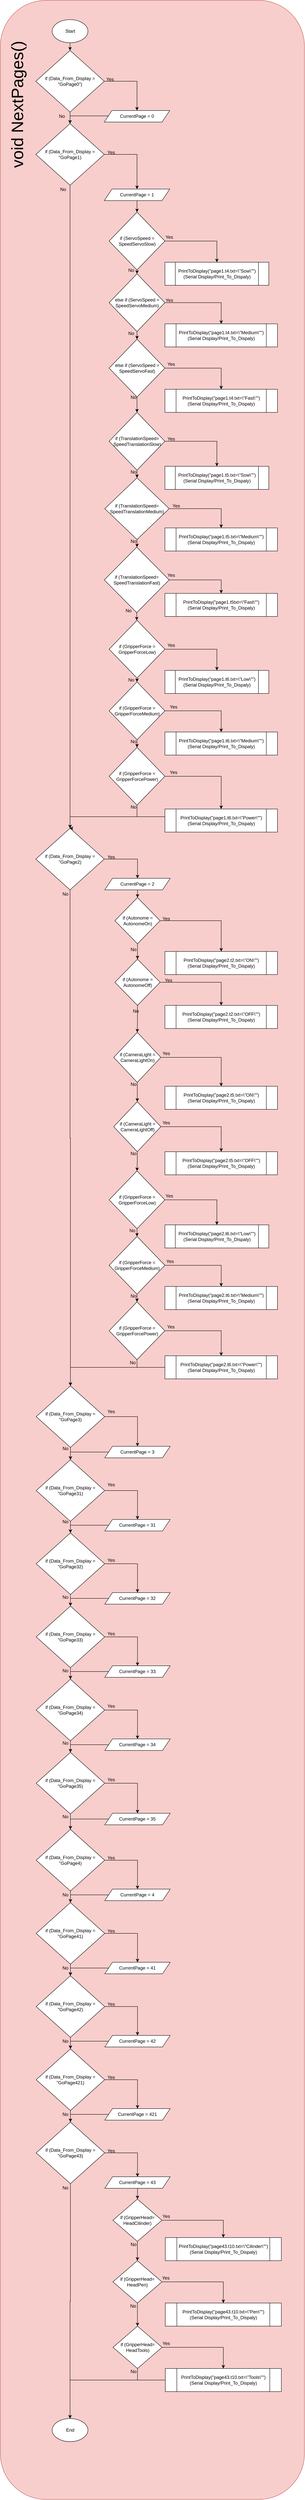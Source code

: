 <mxfile version="24.5.2" type="device">
  <diagram name="Page-1" id="UvGsvI7WDLGOxSDZg6XE">
    <mxGraphModel dx="1304" dy="1802" grid="1" gridSize="10" guides="1" tooltips="1" connect="1" arrows="1" fold="1" page="1" pageScale="1" pageWidth="850" pageHeight="1100" math="0" shadow="0">
      <root>
        <mxCell id="0" />
        <mxCell id="1" parent="0" />
        <mxCell id="ry9LyBkneQpmExAJehDU-2" value="" style="rounded=1;whiteSpace=wrap;html=1;fillColor=#f8cecc;strokeColor=#b85450;" vertex="1" parent="1">
          <mxGeometry x="360" y="-50" width="790" height="6490" as="geometry" />
        </mxCell>
        <mxCell id="ry9LyBkneQpmExAJehDU-124" value="" style="edgeStyle=orthogonalEdgeStyle;rounded=0;orthogonalLoop=1;jettySize=auto;html=1;" edge="1" parent="1" source="ry9LyBkneQpmExAJehDU-4" target="ry9LyBkneQpmExAJehDU-119">
          <mxGeometry relative="1" as="geometry" />
        </mxCell>
        <mxCell id="ry9LyBkneQpmExAJehDU-4" value="Start" style="ellipse;whiteSpace=wrap;html=1;" vertex="1" parent="1">
          <mxGeometry x="494.5" width="93" height="60" as="geometry" />
        </mxCell>
        <mxCell id="ry9LyBkneQpmExAJehDU-7" value="&lt;font style=&quot;font-size: 43px;&quot;&gt;void NextPages()&lt;/font&gt;" style="text;html=1;align=center;verticalAlign=middle;whiteSpace=wrap;rounded=0;rotation=-90;" vertex="1" parent="1">
          <mxGeometry x="199" y="180" width="410" height="80" as="geometry" />
        </mxCell>
        <mxCell id="ry9LyBkneQpmExAJehDU-117" value="End" style="ellipse;whiteSpace=wrap;html=1;" vertex="1" parent="1">
          <mxGeometry x="494.5" y="6230" width="93" height="60" as="geometry" />
        </mxCell>
        <mxCell id="ry9LyBkneQpmExAJehDU-121" style="edgeStyle=orthogonalEdgeStyle;rounded=0;orthogonalLoop=1;jettySize=auto;html=1;entryX=0.5;entryY=0;entryDx=0;entryDy=0;exitX=1;exitY=0.5;exitDx=0;exitDy=0;" edge="1" parent="1" source="ry9LyBkneQpmExAJehDU-119" target="ry9LyBkneQpmExAJehDU-120">
          <mxGeometry relative="1" as="geometry" />
        </mxCell>
        <mxCell id="ry9LyBkneQpmExAJehDU-123" value="" style="edgeStyle=orthogonalEdgeStyle;rounded=0;orthogonalLoop=1;jettySize=auto;html=1;" edge="1" parent="1" source="ry9LyBkneQpmExAJehDU-119" target="ry9LyBkneQpmExAJehDU-122">
          <mxGeometry relative="1" as="geometry" />
        </mxCell>
        <mxCell id="ry9LyBkneQpmExAJehDU-119" value="if (Data_From_Display = &quot;GoPage0&quot;)" style="rhombus;whiteSpace=wrap;html=1;" vertex="1" parent="1">
          <mxGeometry x="452" y="80" width="178" height="160" as="geometry" />
        </mxCell>
        <mxCell id="ry9LyBkneQpmExAJehDU-305" style="edgeStyle=orthogonalEdgeStyle;rounded=0;orthogonalLoop=1;jettySize=auto;html=1;entryX=0.5;entryY=0;entryDx=0;entryDy=0;exitX=0;exitY=0.5;exitDx=0;exitDy=0;" edge="1" parent="1" source="ry9LyBkneQpmExAJehDU-120" target="ry9LyBkneQpmExAJehDU-122">
          <mxGeometry relative="1" as="geometry">
            <Array as="points">
              <mxPoint x="640" y="250" />
              <mxPoint x="541" y="250" />
            </Array>
          </mxGeometry>
        </mxCell>
        <mxCell id="ry9LyBkneQpmExAJehDU-120" value="CurrentPage = 0" style="shape=parallelogram;perimeter=parallelogramPerimeter;whiteSpace=wrap;html=1;fixedSize=1;" vertex="1" parent="1">
          <mxGeometry x="630" y="236" width="170" height="30" as="geometry" />
        </mxCell>
        <mxCell id="ry9LyBkneQpmExAJehDU-126" style="edgeStyle=orthogonalEdgeStyle;rounded=0;orthogonalLoop=1;jettySize=auto;html=1;entryX=0.5;entryY=0;entryDx=0;entryDy=0;exitX=1;exitY=0.5;exitDx=0;exitDy=0;" edge="1" parent="1" source="ry9LyBkneQpmExAJehDU-122" target="ry9LyBkneQpmExAJehDU-125">
          <mxGeometry relative="1" as="geometry" />
        </mxCell>
        <mxCell id="ry9LyBkneQpmExAJehDU-190" style="edgeStyle=orthogonalEdgeStyle;rounded=0;orthogonalLoop=1;jettySize=auto;html=1;" edge="1" parent="1" source="ry9LyBkneQpmExAJehDU-122" target="ry9LyBkneQpmExAJehDU-189">
          <mxGeometry relative="1" as="geometry" />
        </mxCell>
        <mxCell id="ry9LyBkneQpmExAJehDU-122" value="if (Data_From_Display = &quot;GoPage1)" style="rhombus;whiteSpace=wrap;html=1;" vertex="1" parent="1">
          <mxGeometry x="452" y="270" width="178" height="160" as="geometry" />
        </mxCell>
        <mxCell id="ry9LyBkneQpmExAJehDU-128" value="" style="edgeStyle=orthogonalEdgeStyle;rounded=0;orthogonalLoop=1;jettySize=auto;html=1;" edge="1" parent="1" source="ry9LyBkneQpmExAJehDU-125" target="ry9LyBkneQpmExAJehDU-127">
          <mxGeometry relative="1" as="geometry" />
        </mxCell>
        <mxCell id="ry9LyBkneQpmExAJehDU-125" value="CurrentPage = 1" style="shape=parallelogram;perimeter=parallelogramPerimeter;whiteSpace=wrap;html=1;fixedSize=1;" vertex="1" parent="1">
          <mxGeometry x="630" y="440" width="170" height="30" as="geometry" />
        </mxCell>
        <mxCell id="ry9LyBkneQpmExAJehDU-131" style="edgeStyle=orthogonalEdgeStyle;rounded=0;orthogonalLoop=1;jettySize=auto;html=1;entryX=0.5;entryY=0;entryDx=0;entryDy=0;exitX=1;exitY=0.5;exitDx=0;exitDy=0;" edge="1" parent="1" source="ry9LyBkneQpmExAJehDU-127" target="ry9LyBkneQpmExAJehDU-130">
          <mxGeometry relative="1" as="geometry" />
        </mxCell>
        <mxCell id="ry9LyBkneQpmExAJehDU-127" value="if (ServoSpeed = SpeedServoSlow)" style="rhombus;whiteSpace=wrap;html=1;" vertex="1" parent="1">
          <mxGeometry x="642.5" y="500" width="145" height="150" as="geometry" />
        </mxCell>
        <mxCell id="ry9LyBkneQpmExAJehDU-130" value="PrintToDisplay(&quot;page1.t4.txt=\&quot;Sow\&quot;&quot;)&lt;div&gt;&lt;span style=&quot;white-space: pre; background-color: rgb(255, 255, 255);&quot;&gt;(Serial Display/Print_To_Dispaly)&lt;/span&gt;&lt;br&gt;&lt;/div&gt;" style="shape=process;whiteSpace=wrap;html=1;backgroundOutline=1;" vertex="1" parent="1">
          <mxGeometry x="787.5" y="630" width="270" height="60" as="geometry" />
        </mxCell>
        <mxCell id="ry9LyBkneQpmExAJehDU-136" style="edgeStyle=orthogonalEdgeStyle;rounded=0;orthogonalLoop=1;jettySize=auto;html=1;entryX=0.5;entryY=0;entryDx=0;entryDy=0;exitX=1;exitY=0.5;exitDx=0;exitDy=0;" edge="1" parent="1" source="ry9LyBkneQpmExAJehDU-137" target="ry9LyBkneQpmExAJehDU-138">
          <mxGeometry relative="1" as="geometry" />
        </mxCell>
        <mxCell id="ry9LyBkneQpmExAJehDU-144" value="" style="edgeStyle=orthogonalEdgeStyle;rounded=0;orthogonalLoop=1;jettySize=auto;html=1;" edge="1" parent="1" source="ry9LyBkneQpmExAJehDU-137" target="ry9LyBkneQpmExAJehDU-140">
          <mxGeometry relative="1" as="geometry" />
        </mxCell>
        <mxCell id="ry9LyBkneQpmExAJehDU-137" value="else if (ServoSpeed = SpeedServoMedium)" style="rhombus;whiteSpace=wrap;html=1;" vertex="1" parent="1">
          <mxGeometry x="642.5" y="660" width="145" height="150" as="geometry" />
        </mxCell>
        <mxCell id="ry9LyBkneQpmExAJehDU-138" value="PrintToDisplay(&quot;page1.t4.txt=\&quot;Medium\&quot;&quot;)&lt;div&gt;&lt;span style=&quot;white-space: pre; background-color: rgb(255, 255, 255);&quot;&gt;(Serial Display/Print_To_Dispaly)&lt;/span&gt;&lt;br&gt;&lt;/div&gt;" style="shape=process;whiteSpace=wrap;html=1;backgroundOutline=1;" vertex="1" parent="1">
          <mxGeometry x="787.5" y="790" width="292.5" height="60" as="geometry" />
        </mxCell>
        <mxCell id="ry9LyBkneQpmExAJehDU-139" style="edgeStyle=orthogonalEdgeStyle;rounded=0;orthogonalLoop=1;jettySize=auto;html=1;entryX=0.5;entryY=0;entryDx=0;entryDy=0;exitX=1;exitY=0.5;exitDx=0;exitDy=0;" edge="1" parent="1" source="ry9LyBkneQpmExAJehDU-140" target="ry9LyBkneQpmExAJehDU-141">
          <mxGeometry relative="1" as="geometry" />
        </mxCell>
        <mxCell id="ry9LyBkneQpmExAJehDU-219" value="" style="edgeStyle=orthogonalEdgeStyle;rounded=0;orthogonalLoop=1;jettySize=auto;html=1;" edge="1" parent="1" source="ry9LyBkneQpmExAJehDU-140" target="ry9LyBkneQpmExAJehDU-146">
          <mxGeometry relative="1" as="geometry" />
        </mxCell>
        <mxCell id="ry9LyBkneQpmExAJehDU-140" value="else if (ServoSpeed = SpeedServoFast)" style="rhombus;whiteSpace=wrap;html=1;" vertex="1" parent="1">
          <mxGeometry x="642.5" y="830" width="145" height="150" as="geometry" />
        </mxCell>
        <mxCell id="ry9LyBkneQpmExAJehDU-141" value="PrintToDisplay(&quot;page1.t4.txt=\&quot;Fast\&quot;&quot;)&lt;div&gt;&lt;span style=&quot;white-space: pre; background-color: rgb(255, 255, 255);&quot;&gt;(Serial Display/Print_To_Dispaly)&lt;/span&gt;&lt;br&gt;&lt;/div&gt;" style="shape=process;whiteSpace=wrap;html=1;backgroundOutline=1;" vertex="1" parent="1">
          <mxGeometry x="787.5" y="960" width="292.5" height="60" as="geometry" />
        </mxCell>
        <mxCell id="ry9LyBkneQpmExAJehDU-142" value="" style="endArrow=classic;html=1;rounded=0;exitX=0.5;exitY=1;exitDx=0;exitDy=0;entryX=0.5;entryY=0;entryDx=0;entryDy=0;" edge="1" parent="1" source="ry9LyBkneQpmExAJehDU-127" target="ry9LyBkneQpmExAJehDU-137">
          <mxGeometry width="50" height="50" relative="1" as="geometry">
            <mxPoint x="720" y="830" as="sourcePoint" />
            <mxPoint x="770" y="780" as="targetPoint" />
          </mxGeometry>
        </mxCell>
        <mxCell id="ry9LyBkneQpmExAJehDU-145" style="edgeStyle=orthogonalEdgeStyle;rounded=0;orthogonalLoop=1;jettySize=auto;html=1;entryX=0.5;entryY=0;entryDx=0;entryDy=0;exitX=1;exitY=0.5;exitDx=0;exitDy=0;" edge="1" parent="1" source="ry9LyBkneQpmExAJehDU-146" target="ry9LyBkneQpmExAJehDU-147">
          <mxGeometry relative="1" as="geometry" />
        </mxCell>
        <mxCell id="ry9LyBkneQpmExAJehDU-146" value="if (TranslationSpeed= SpeedTranslationSlow)" style="rhombus;whiteSpace=wrap;html=1;" vertex="1" parent="1">
          <mxGeometry x="642.5" y="1020" width="145" height="150" as="geometry" />
        </mxCell>
        <mxCell id="ry9LyBkneQpmExAJehDU-147" value="PrintToDisplay(&quot;page1.t5.txt=\&quot;Sow\&quot;&quot;)&lt;div&gt;&lt;span style=&quot;white-space: pre; background-color: rgb(255, 255, 255);&quot;&gt;(Serial Display/Print_To_Dispaly)&lt;/span&gt;&lt;br&gt;&lt;/div&gt;" style="shape=process;whiteSpace=wrap;html=1;backgroundOutline=1;" vertex="1" parent="1">
          <mxGeometry x="787.5" y="1160" width="270" height="60" as="geometry" />
        </mxCell>
        <mxCell id="ry9LyBkneQpmExAJehDU-148" style="edgeStyle=orthogonalEdgeStyle;rounded=0;orthogonalLoop=1;jettySize=auto;html=1;entryX=0.5;entryY=0;entryDx=0;entryDy=0;exitX=1;exitY=0.5;exitDx=0;exitDy=0;" edge="1" parent="1" source="ry9LyBkneQpmExAJehDU-150" target="ry9LyBkneQpmExAJehDU-151">
          <mxGeometry relative="1" as="geometry" />
        </mxCell>
        <mxCell id="ry9LyBkneQpmExAJehDU-149" value="" style="edgeStyle=orthogonalEdgeStyle;rounded=0;orthogonalLoop=1;jettySize=auto;html=1;" edge="1" parent="1" source="ry9LyBkneQpmExAJehDU-150" target="ry9LyBkneQpmExAJehDU-153">
          <mxGeometry relative="1" as="geometry" />
        </mxCell>
        <mxCell id="ry9LyBkneQpmExAJehDU-150" value="if (TranslationSpeed= SpeedTranslationMedium)" style="rhombus;whiteSpace=wrap;html=1;" vertex="1" parent="1">
          <mxGeometry x="631.25" y="1190" width="167.5" height="160" as="geometry" />
        </mxCell>
        <mxCell id="ry9LyBkneQpmExAJehDU-151" value="PrintToDisplay(&quot;page1.t5.txt=\&quot;Medium\&quot;&quot;)&lt;div&gt;&lt;span style=&quot;white-space: pre; background-color: rgb(255, 255, 255);&quot;&gt;(Serial Display/Print_To_Dispaly)&lt;/span&gt;&lt;br&gt;&lt;/div&gt;" style="shape=process;whiteSpace=wrap;html=1;backgroundOutline=1;" vertex="1" parent="1">
          <mxGeometry x="787.5" y="1320" width="292.5" height="60" as="geometry" />
        </mxCell>
        <mxCell id="ry9LyBkneQpmExAJehDU-152" style="edgeStyle=orthogonalEdgeStyle;rounded=0;orthogonalLoop=1;jettySize=auto;html=1;entryX=0.5;entryY=0;entryDx=0;entryDy=0;exitX=1;exitY=0.5;exitDx=0;exitDy=0;" edge="1" parent="1" source="ry9LyBkneQpmExAJehDU-153" target="ry9LyBkneQpmExAJehDU-154">
          <mxGeometry relative="1" as="geometry" />
        </mxCell>
        <mxCell id="ry9LyBkneQpmExAJehDU-346" value="" style="edgeStyle=orthogonalEdgeStyle;rounded=0;orthogonalLoop=1;jettySize=auto;html=1;" edge="1" parent="1" source="ry9LyBkneQpmExAJehDU-153" target="ry9LyBkneQpmExAJehDU-179">
          <mxGeometry relative="1" as="geometry" />
        </mxCell>
        <mxCell id="ry9LyBkneQpmExAJehDU-153" value="if (TranslationSpeed= SpeedTranslationFast)" style="rhombus;whiteSpace=wrap;html=1;" vertex="1" parent="1">
          <mxGeometry x="630" y="1370" width="168.5" height="170" as="geometry" />
        </mxCell>
        <mxCell id="ry9LyBkneQpmExAJehDU-154" value="PrintToDisplay(&quot;page1.t5txt=\&quot;Fast\&quot;&quot;)&lt;div&gt;&lt;span style=&quot;white-space: pre; background-color: rgb(255, 255, 255);&quot;&gt;(Serial Display/Print_To_Dispaly)&lt;/span&gt;&lt;br&gt;&lt;/div&gt;" style="shape=process;whiteSpace=wrap;html=1;backgroundOutline=1;" vertex="1" parent="1">
          <mxGeometry x="787.5" y="1490" width="292.5" height="60" as="geometry" />
        </mxCell>
        <mxCell id="ry9LyBkneQpmExAJehDU-155" value="" style="endArrow=classic;html=1;rounded=0;exitX=0.5;exitY=1;exitDx=0;exitDy=0;entryX=0.5;entryY=0;entryDx=0;entryDy=0;" edge="1" parent="1" source="ry9LyBkneQpmExAJehDU-146" target="ry9LyBkneQpmExAJehDU-150">
          <mxGeometry width="50" height="50" relative="1" as="geometry">
            <mxPoint x="720" y="1360" as="sourcePoint" />
            <mxPoint x="770" y="1310" as="targetPoint" />
          </mxGeometry>
        </mxCell>
        <mxCell id="ry9LyBkneQpmExAJehDU-178" style="edgeStyle=orthogonalEdgeStyle;rounded=0;orthogonalLoop=1;jettySize=auto;html=1;entryX=0.5;entryY=0;entryDx=0;entryDy=0;exitX=1;exitY=0.5;exitDx=0;exitDy=0;" edge="1" parent="1" source="ry9LyBkneQpmExAJehDU-179" target="ry9LyBkneQpmExAJehDU-180">
          <mxGeometry relative="1" as="geometry" />
        </mxCell>
        <mxCell id="ry9LyBkneQpmExAJehDU-179" value="if (GripperForce = GripperForceLow)" style="rhombus;whiteSpace=wrap;html=1;" vertex="1" parent="1">
          <mxGeometry x="642.5" y="1560" width="145" height="150" as="geometry" />
        </mxCell>
        <mxCell id="ry9LyBkneQpmExAJehDU-180" value="PrintToDisplay(&quot;page1.t6.txt=\&quot;Low\&quot;&quot;)&lt;div&gt;&lt;span style=&quot;white-space: pre; background-color: rgb(255, 255, 255);&quot;&gt;(Serial Display/Print_To_Dispaly)&lt;/span&gt;&lt;br&gt;&lt;/div&gt;" style="shape=process;whiteSpace=wrap;html=1;backgroundOutline=1;" vertex="1" parent="1">
          <mxGeometry x="787.5" y="1690" width="270" height="60" as="geometry" />
        </mxCell>
        <mxCell id="ry9LyBkneQpmExAJehDU-181" style="edgeStyle=orthogonalEdgeStyle;rounded=0;orthogonalLoop=1;jettySize=auto;html=1;entryX=0.5;entryY=0;entryDx=0;entryDy=0;exitX=1;exitY=0.5;exitDx=0;exitDy=0;" edge="1" parent="1" source="ry9LyBkneQpmExAJehDU-183" target="ry9LyBkneQpmExAJehDU-184">
          <mxGeometry relative="1" as="geometry" />
        </mxCell>
        <mxCell id="ry9LyBkneQpmExAJehDU-182" value="" style="edgeStyle=orthogonalEdgeStyle;rounded=0;orthogonalLoop=1;jettySize=auto;html=1;" edge="1" parent="1" source="ry9LyBkneQpmExAJehDU-183" target="ry9LyBkneQpmExAJehDU-186">
          <mxGeometry relative="1" as="geometry" />
        </mxCell>
        <mxCell id="ry9LyBkneQpmExAJehDU-183" value="if (GripperForce = GripperForceMedium)" style="rhombus;whiteSpace=wrap;html=1;" vertex="1" parent="1">
          <mxGeometry x="642.5" y="1720" width="145" height="150" as="geometry" />
        </mxCell>
        <mxCell id="ry9LyBkneQpmExAJehDU-184" value="PrintToDisplay(&quot;page1.t6.txt=\&quot;Medium\&quot;&quot;)&lt;div&gt;&lt;span style=&quot;white-space: pre; background-color: rgb(255, 255, 255);&quot;&gt;(Serial Display/Print_To_Dispaly)&lt;/span&gt;&lt;br&gt;&lt;/div&gt;" style="shape=process;whiteSpace=wrap;html=1;backgroundOutline=1;" vertex="1" parent="1">
          <mxGeometry x="787.5" y="1850" width="292.5" height="60" as="geometry" />
        </mxCell>
        <mxCell id="ry9LyBkneQpmExAJehDU-185" style="edgeStyle=orthogonalEdgeStyle;rounded=0;orthogonalLoop=1;jettySize=auto;html=1;entryX=0.5;entryY=0;entryDx=0;entryDy=0;exitX=1;exitY=0.5;exitDx=0;exitDy=0;" edge="1" parent="1" source="ry9LyBkneQpmExAJehDU-186" target="ry9LyBkneQpmExAJehDU-187">
          <mxGeometry relative="1" as="geometry" />
        </mxCell>
        <mxCell id="ry9LyBkneQpmExAJehDU-224" style="edgeStyle=orthogonalEdgeStyle;rounded=0;orthogonalLoop=1;jettySize=auto;html=1;" edge="1" parent="1" source="ry9LyBkneQpmExAJehDU-186">
          <mxGeometry relative="1" as="geometry">
            <mxPoint x="540" y="2100.0" as="targetPoint" />
            <Array as="points">
              <mxPoint x="715" y="2070" />
              <mxPoint x="541" y="2070" />
              <mxPoint x="541" y="2100" />
            </Array>
          </mxGeometry>
        </mxCell>
        <mxCell id="ry9LyBkneQpmExAJehDU-186" value="if (GripperForce = GripperForcePower)" style="rhombus;whiteSpace=wrap;html=1;" vertex="1" parent="1">
          <mxGeometry x="642.5" y="1890" width="145" height="150" as="geometry" />
        </mxCell>
        <mxCell id="ry9LyBkneQpmExAJehDU-223" style="edgeStyle=orthogonalEdgeStyle;rounded=0;orthogonalLoop=1;jettySize=auto;html=1;entryX=0.5;entryY=0;entryDx=0;entryDy=0;" edge="1" parent="1" source="ry9LyBkneQpmExAJehDU-187" target="ry9LyBkneQpmExAJehDU-189">
          <mxGeometry relative="1" as="geometry">
            <Array as="points">
              <mxPoint x="541" y="2070" />
            </Array>
          </mxGeometry>
        </mxCell>
        <mxCell id="ry9LyBkneQpmExAJehDU-187" value="PrintToDisplay(&quot;page1.t6.txt=\&quot;Power\&quot;&quot;)&lt;div&gt;&lt;span style=&quot;white-space: pre; background-color: rgb(255, 255, 255);&quot;&gt;(Serial Display/Print_To_Dispaly)&lt;/span&gt;&lt;br&gt;&lt;/div&gt;" style="shape=process;whiteSpace=wrap;html=1;backgroundOutline=1;" vertex="1" parent="1">
          <mxGeometry x="787.5" y="2050" width="292.5" height="60" as="geometry" />
        </mxCell>
        <mxCell id="ry9LyBkneQpmExAJehDU-188" value="" style="endArrow=classic;html=1;rounded=0;exitX=0.5;exitY=1;exitDx=0;exitDy=0;entryX=0.5;entryY=0;entryDx=0;entryDy=0;" edge="1" parent="1" source="ry9LyBkneQpmExAJehDU-179" target="ry9LyBkneQpmExAJehDU-183">
          <mxGeometry width="50" height="50" relative="1" as="geometry">
            <mxPoint x="720" y="1890" as="sourcePoint" />
            <mxPoint x="770" y="1840" as="targetPoint" />
          </mxGeometry>
        </mxCell>
        <mxCell id="ry9LyBkneQpmExAJehDU-221" style="edgeStyle=orthogonalEdgeStyle;rounded=0;orthogonalLoop=1;jettySize=auto;html=1;entryX=0.5;entryY=0;entryDx=0;entryDy=0;" edge="1" parent="1" source="ry9LyBkneQpmExAJehDU-189" target="ry9LyBkneQpmExAJehDU-191">
          <mxGeometry relative="1" as="geometry" />
        </mxCell>
        <mxCell id="ry9LyBkneQpmExAJehDU-226" style="edgeStyle=orthogonalEdgeStyle;rounded=0;orthogonalLoop=1;jettySize=auto;html=1;" edge="1" parent="1" source="ry9LyBkneQpmExAJehDU-189" target="ry9LyBkneQpmExAJehDU-225">
          <mxGeometry relative="1" as="geometry" />
        </mxCell>
        <mxCell id="ry9LyBkneQpmExAJehDU-189" value="if (Data_From_Display = &quot;GoPage2)" style="rhombus;whiteSpace=wrap;html=1;" vertex="1" parent="1">
          <mxGeometry x="452" y="2100" width="178" height="160" as="geometry" />
        </mxCell>
        <mxCell id="ry9LyBkneQpmExAJehDU-220" value="" style="edgeStyle=orthogonalEdgeStyle;rounded=0;orthogonalLoop=1;jettySize=auto;html=1;" edge="1" parent="1" source="ry9LyBkneQpmExAJehDU-191" target="ry9LyBkneQpmExAJehDU-194">
          <mxGeometry relative="1" as="geometry" />
        </mxCell>
        <mxCell id="ry9LyBkneQpmExAJehDU-191" value="CurrentPage = 2" style="shape=parallelogram;perimeter=parallelogramPerimeter;whiteSpace=wrap;html=1;fixedSize=1;" vertex="1" parent="1">
          <mxGeometry x="631.25" y="2230" width="170" height="30" as="geometry" />
        </mxCell>
        <mxCell id="ry9LyBkneQpmExAJehDU-192" style="edgeStyle=orthogonalEdgeStyle;rounded=0;orthogonalLoop=1;jettySize=auto;html=1;entryX=0.5;entryY=0;entryDx=0;entryDy=0;exitX=1;exitY=0.5;exitDx=0;exitDy=0;" edge="1" parent="1" source="ry9LyBkneQpmExAJehDU-194" target="ry9LyBkneQpmExAJehDU-195">
          <mxGeometry relative="1" as="geometry" />
        </mxCell>
        <mxCell id="ry9LyBkneQpmExAJehDU-193" value="" style="edgeStyle=orthogonalEdgeStyle;rounded=0;orthogonalLoop=1;jettySize=auto;html=1;" edge="1" parent="1" source="ry9LyBkneQpmExAJehDU-194" target="ry9LyBkneQpmExAJehDU-197">
          <mxGeometry relative="1" as="geometry" />
        </mxCell>
        <mxCell id="ry9LyBkneQpmExAJehDU-194" value="if (Autonome = AutonomeOn)" style="rhombus;whiteSpace=wrap;html=1;" vertex="1" parent="1">
          <mxGeometry x="657.5" y="2280" width="117.5" height="120" as="geometry" />
        </mxCell>
        <mxCell id="ry9LyBkneQpmExAJehDU-195" value="PrintToDisplay(&quot;page2.t2.txt=\&quot;ON\&quot;&quot;)&lt;div&gt;&lt;span style=&quot;white-space: pre; background-color: rgb(255, 255, 255);&quot;&gt;(Serial Display/Print_To_Dispaly)&lt;/span&gt;&lt;br&gt;&lt;/div&gt;" style="shape=process;whiteSpace=wrap;html=1;backgroundOutline=1;" vertex="1" parent="1">
          <mxGeometry x="787.5" y="2420" width="292.5" height="60" as="geometry" />
        </mxCell>
        <mxCell id="ry9LyBkneQpmExAJehDU-196" style="edgeStyle=orthogonalEdgeStyle;rounded=0;orthogonalLoop=1;jettySize=auto;html=1;entryX=0.5;entryY=0;entryDx=0;entryDy=0;exitX=1;exitY=0.5;exitDx=0;exitDy=0;" edge="1" parent="1" source="ry9LyBkneQpmExAJehDU-197" target="ry9LyBkneQpmExAJehDU-198">
          <mxGeometry relative="1" as="geometry" />
        </mxCell>
        <mxCell id="ry9LyBkneQpmExAJehDU-206" value="" style="edgeStyle=orthogonalEdgeStyle;rounded=0;orthogonalLoop=1;jettySize=auto;html=1;" edge="1" parent="1" source="ry9LyBkneQpmExAJehDU-197" target="ry9LyBkneQpmExAJehDU-201">
          <mxGeometry relative="1" as="geometry" />
        </mxCell>
        <mxCell id="ry9LyBkneQpmExAJehDU-197" value="if (Autonome = AutonomeOff)" style="rhombus;whiteSpace=wrap;html=1;" vertex="1" parent="1">
          <mxGeometry x="657.5" y="2440" width="117.5" height="120" as="geometry" />
        </mxCell>
        <mxCell id="ry9LyBkneQpmExAJehDU-198" value="PrintToDisplay(&quot;page2.t2.txt=\&quot;OFF\&quot;&quot;)&lt;div&gt;&lt;span style=&quot;white-space: pre; background-color: rgb(255, 255, 255);&quot;&gt;(Serial Display/Print_To_Dispaly)&lt;/span&gt;&lt;br&gt;&lt;/div&gt;" style="shape=process;whiteSpace=wrap;html=1;backgroundOutline=1;" vertex="1" parent="1">
          <mxGeometry x="787.5" y="2560" width="292.5" height="60" as="geometry" />
        </mxCell>
        <mxCell id="ry9LyBkneQpmExAJehDU-199" style="edgeStyle=orthogonalEdgeStyle;rounded=0;orthogonalLoop=1;jettySize=auto;html=1;entryX=0.5;entryY=0;entryDx=0;entryDy=0;exitX=1;exitY=0.5;exitDx=0;exitDy=0;" edge="1" parent="1" source="ry9LyBkneQpmExAJehDU-201" target="ry9LyBkneQpmExAJehDU-202">
          <mxGeometry relative="1" as="geometry" />
        </mxCell>
        <mxCell id="ry9LyBkneQpmExAJehDU-200" value="" style="edgeStyle=orthogonalEdgeStyle;rounded=0;orthogonalLoop=1;jettySize=auto;html=1;" edge="1" parent="1" source="ry9LyBkneQpmExAJehDU-201" target="ry9LyBkneQpmExAJehDU-204">
          <mxGeometry relative="1" as="geometry" />
        </mxCell>
        <mxCell id="ry9LyBkneQpmExAJehDU-201" value="if (CameraLight = CameraLightOn)" style="rhombus;whiteSpace=wrap;html=1;" vertex="1" parent="1">
          <mxGeometry x="654.5" y="2630" width="122.5" height="130" as="geometry" />
        </mxCell>
        <mxCell id="ry9LyBkneQpmExAJehDU-202" value="PrintToDisplay(&quot;page2.t5.txt=\&quot;ON\&quot;&quot;)&lt;div&gt;&lt;span style=&quot;white-space: pre; background-color: rgb(255, 255, 255);&quot;&gt;(Serial Display/Print_To_Dispaly)&lt;/span&gt;&lt;br&gt;&lt;/div&gt;" style="shape=process;whiteSpace=wrap;html=1;backgroundOutline=1;" vertex="1" parent="1">
          <mxGeometry x="787.5" y="2770" width="292.5" height="60" as="geometry" />
        </mxCell>
        <mxCell id="ry9LyBkneQpmExAJehDU-203" style="edgeStyle=orthogonalEdgeStyle;rounded=0;orthogonalLoop=1;jettySize=auto;html=1;entryX=0.5;entryY=0;entryDx=0;entryDy=0;exitX=1;exitY=0.5;exitDx=0;exitDy=0;" edge="1" parent="1" source="ry9LyBkneQpmExAJehDU-204" target="ry9LyBkneQpmExAJehDU-205">
          <mxGeometry relative="1" as="geometry" />
        </mxCell>
        <mxCell id="ry9LyBkneQpmExAJehDU-218" value="" style="edgeStyle=orthogonalEdgeStyle;rounded=0;orthogonalLoop=1;jettySize=auto;html=1;" edge="1" parent="1" source="ry9LyBkneQpmExAJehDU-204" target="ry9LyBkneQpmExAJehDU-208">
          <mxGeometry relative="1" as="geometry" />
        </mxCell>
        <mxCell id="ry9LyBkneQpmExAJehDU-204" value="if (CameraLight = CameraLightOff)" style="rhombus;whiteSpace=wrap;html=1;" vertex="1" parent="1">
          <mxGeometry x="654.5" y="2810" width="122.5" height="130" as="geometry" />
        </mxCell>
        <mxCell id="ry9LyBkneQpmExAJehDU-205" value="PrintToDisplay(&quot;page2.t5.txt=\&quot;OFF\&quot;&quot;)&lt;div&gt;&lt;span style=&quot;white-space: pre; background-color: rgb(255, 255, 255);&quot;&gt;(Serial Display/Print_To_Dispaly)&lt;/span&gt;&lt;br&gt;&lt;/div&gt;" style="shape=process;whiteSpace=wrap;html=1;backgroundOutline=1;" vertex="1" parent="1">
          <mxGeometry x="787.5" y="2940" width="292.5" height="60" as="geometry" />
        </mxCell>
        <mxCell id="ry9LyBkneQpmExAJehDU-207" style="edgeStyle=orthogonalEdgeStyle;rounded=0;orthogonalLoop=1;jettySize=auto;html=1;entryX=0.5;entryY=0;entryDx=0;entryDy=0;exitX=1;exitY=0.5;exitDx=0;exitDy=0;" edge="1" parent="1" source="ry9LyBkneQpmExAJehDU-208" target="ry9LyBkneQpmExAJehDU-209">
          <mxGeometry relative="1" as="geometry" />
        </mxCell>
        <mxCell id="ry9LyBkneQpmExAJehDU-208" value="if (GripperForce = GripperForceLow)" style="rhombus;whiteSpace=wrap;html=1;" vertex="1" parent="1">
          <mxGeometry x="642.5" y="2990" width="145" height="150" as="geometry" />
        </mxCell>
        <mxCell id="ry9LyBkneQpmExAJehDU-209" value="PrintToDisplay(&quot;page2.t6.txt=\&quot;Low\&quot;&quot;)&lt;div&gt;&lt;span style=&quot;white-space: pre; background-color: rgb(255, 255, 255);&quot;&gt;(Serial Display/Print_To_Dispaly)&lt;/span&gt;&lt;br&gt;&lt;/div&gt;" style="shape=process;whiteSpace=wrap;html=1;backgroundOutline=1;" vertex="1" parent="1">
          <mxGeometry x="787.5" y="3130" width="270" height="60" as="geometry" />
        </mxCell>
        <mxCell id="ry9LyBkneQpmExAJehDU-210" style="edgeStyle=orthogonalEdgeStyle;rounded=0;orthogonalLoop=1;jettySize=auto;html=1;entryX=0.5;entryY=0;entryDx=0;entryDy=0;exitX=1;exitY=0.5;exitDx=0;exitDy=0;" edge="1" parent="1" source="ry9LyBkneQpmExAJehDU-212" target="ry9LyBkneQpmExAJehDU-213">
          <mxGeometry relative="1" as="geometry" />
        </mxCell>
        <mxCell id="ry9LyBkneQpmExAJehDU-211" value="" style="edgeStyle=orthogonalEdgeStyle;rounded=0;orthogonalLoop=1;jettySize=auto;html=1;" edge="1" parent="1" source="ry9LyBkneQpmExAJehDU-212" target="ry9LyBkneQpmExAJehDU-215">
          <mxGeometry relative="1" as="geometry" />
        </mxCell>
        <mxCell id="ry9LyBkneQpmExAJehDU-212" value="if (GripperForce = GripperForceMedium)" style="rhombus;whiteSpace=wrap;html=1;" vertex="1" parent="1">
          <mxGeometry x="642.5" y="3160" width="145" height="150" as="geometry" />
        </mxCell>
        <mxCell id="ry9LyBkneQpmExAJehDU-213" value="PrintToDisplay(&quot;page2.t6.txt=\&quot;Medium\&quot;&quot;)&lt;div&gt;&lt;span style=&quot;white-space: pre; background-color: rgb(255, 255, 255);&quot;&gt;(Serial Display/Print_To_Dispaly)&lt;/span&gt;&lt;br&gt;&lt;/div&gt;" style="shape=process;whiteSpace=wrap;html=1;backgroundOutline=1;" vertex="1" parent="1">
          <mxGeometry x="787.5" y="3290" width="292.5" height="60" as="geometry" />
        </mxCell>
        <mxCell id="ry9LyBkneQpmExAJehDU-214" style="edgeStyle=orthogonalEdgeStyle;rounded=0;orthogonalLoop=1;jettySize=auto;html=1;entryX=0.5;entryY=0;entryDx=0;entryDy=0;exitX=1;exitY=0.5;exitDx=0;exitDy=0;" edge="1" parent="1" source="ry9LyBkneQpmExAJehDU-215" target="ry9LyBkneQpmExAJehDU-216">
          <mxGeometry relative="1" as="geometry" />
        </mxCell>
        <mxCell id="ry9LyBkneQpmExAJehDU-227" style="edgeStyle=orthogonalEdgeStyle;rounded=0;orthogonalLoop=1;jettySize=auto;html=1;entryX=0.5;entryY=0;entryDx=0;entryDy=0;" edge="1" parent="1" source="ry9LyBkneQpmExAJehDU-215" target="ry9LyBkneQpmExAJehDU-225">
          <mxGeometry relative="1" as="geometry">
            <Array as="points">
              <mxPoint x="715" y="3500" />
              <mxPoint x="542" y="3500" />
            </Array>
          </mxGeometry>
        </mxCell>
        <mxCell id="ry9LyBkneQpmExAJehDU-215" value="if (GripperForce = GripperForcePower)" style="rhombus;whiteSpace=wrap;html=1;" vertex="1" parent="1">
          <mxGeometry x="642.5" y="3330" width="145" height="150" as="geometry" />
        </mxCell>
        <mxCell id="ry9LyBkneQpmExAJehDU-228" style="edgeStyle=orthogonalEdgeStyle;rounded=0;orthogonalLoop=1;jettySize=auto;html=1;entryX=0.5;entryY=0;entryDx=0;entryDy=0;" edge="1" parent="1" source="ry9LyBkneQpmExAJehDU-216" target="ry9LyBkneQpmExAJehDU-225">
          <mxGeometry relative="1" as="geometry" />
        </mxCell>
        <mxCell id="ry9LyBkneQpmExAJehDU-216" value="PrintToDisplay(&quot;page2.t6.txt=\&quot;Power\&quot;&quot;)&lt;div&gt;&lt;span style=&quot;white-space: pre; background-color: rgb(255, 255, 255);&quot;&gt;(Serial Display/Print_To_Dispaly)&lt;/span&gt;&lt;br&gt;&lt;/div&gt;" style="shape=process;whiteSpace=wrap;html=1;backgroundOutline=1;" vertex="1" parent="1">
          <mxGeometry x="787.5" y="3470" width="292.5" height="60" as="geometry" />
        </mxCell>
        <mxCell id="ry9LyBkneQpmExAJehDU-217" value="" style="endArrow=classic;html=1;rounded=0;exitX=0.5;exitY=1;exitDx=0;exitDy=0;entryX=0.5;entryY=0;entryDx=0;entryDy=0;" edge="1" parent="1" source="ry9LyBkneQpmExAJehDU-208" target="ry9LyBkneQpmExAJehDU-212">
          <mxGeometry width="50" height="50" relative="1" as="geometry">
            <mxPoint x="720" y="3330" as="sourcePoint" />
            <mxPoint x="770" y="3280" as="targetPoint" />
          </mxGeometry>
        </mxCell>
        <mxCell id="ry9LyBkneQpmExAJehDU-230" style="edgeStyle=orthogonalEdgeStyle;rounded=0;orthogonalLoop=1;jettySize=auto;html=1;entryX=0.5;entryY=0;entryDx=0;entryDy=0;" edge="1" parent="1" source="ry9LyBkneQpmExAJehDU-225" target="ry9LyBkneQpmExAJehDU-229">
          <mxGeometry relative="1" as="geometry" />
        </mxCell>
        <mxCell id="ry9LyBkneQpmExAJehDU-246" value="" style="edgeStyle=orthogonalEdgeStyle;rounded=0;orthogonalLoop=1;jettySize=auto;html=1;" edge="1" parent="1" source="ry9LyBkneQpmExAJehDU-225" target="ry9LyBkneQpmExAJehDU-232">
          <mxGeometry relative="1" as="geometry" />
        </mxCell>
        <mxCell id="ry9LyBkneQpmExAJehDU-225" value="if (Data_From_Display = &quot;GoPage3)" style="rhombus;whiteSpace=wrap;html=1;" vertex="1" parent="1">
          <mxGeometry x="453" y="3548" width="178" height="160" as="geometry" />
        </mxCell>
        <mxCell id="ry9LyBkneQpmExAJehDU-304" style="edgeStyle=orthogonalEdgeStyle;rounded=0;orthogonalLoop=1;jettySize=auto;html=1;entryX=0.5;entryY=0;entryDx=0;entryDy=0;" edge="1" parent="1" source="ry9LyBkneQpmExAJehDU-229" target="ry9LyBkneQpmExAJehDU-232">
          <mxGeometry relative="1" as="geometry" />
        </mxCell>
        <mxCell id="ry9LyBkneQpmExAJehDU-229" value="CurrentPage = 3" style="shape=parallelogram;perimeter=parallelogramPerimeter;whiteSpace=wrap;html=1;fixedSize=1;" vertex="1" parent="1">
          <mxGeometry x="631.25" y="3705" width="170" height="30" as="geometry" />
        </mxCell>
        <mxCell id="ry9LyBkneQpmExAJehDU-231" style="edgeStyle=orthogonalEdgeStyle;rounded=0;orthogonalLoop=1;jettySize=auto;html=1;entryX=0.5;entryY=0;entryDx=0;entryDy=0;" edge="1" parent="1" source="ry9LyBkneQpmExAJehDU-232" target="ry9LyBkneQpmExAJehDU-233">
          <mxGeometry relative="1" as="geometry" />
        </mxCell>
        <mxCell id="ry9LyBkneQpmExAJehDU-247" value="" style="edgeStyle=orthogonalEdgeStyle;rounded=0;orthogonalLoop=1;jettySize=auto;html=1;" edge="1" parent="1" source="ry9LyBkneQpmExAJehDU-232" target="ry9LyBkneQpmExAJehDU-235">
          <mxGeometry relative="1" as="geometry" />
        </mxCell>
        <mxCell id="ry9LyBkneQpmExAJehDU-232" value="if (Data_From_Display = &quot;GoPage31)" style="rhombus;whiteSpace=wrap;html=1;" vertex="1" parent="1">
          <mxGeometry x="453" y="3740" width="178" height="160" as="geometry" />
        </mxCell>
        <mxCell id="ry9LyBkneQpmExAJehDU-303" style="edgeStyle=orthogonalEdgeStyle;rounded=0;orthogonalLoop=1;jettySize=auto;html=1;entryX=0.5;entryY=0;entryDx=0;entryDy=0;" edge="1" parent="1" source="ry9LyBkneQpmExAJehDU-233" target="ry9LyBkneQpmExAJehDU-235">
          <mxGeometry relative="1" as="geometry" />
        </mxCell>
        <mxCell id="ry9LyBkneQpmExAJehDU-233" value="CurrentPage = 31" style="shape=parallelogram;perimeter=parallelogramPerimeter;whiteSpace=wrap;html=1;fixedSize=1;" vertex="1" parent="1">
          <mxGeometry x="631.25" y="3895" width="170" height="30" as="geometry" />
        </mxCell>
        <mxCell id="ry9LyBkneQpmExAJehDU-234" style="edgeStyle=orthogonalEdgeStyle;rounded=0;orthogonalLoop=1;jettySize=auto;html=1;entryX=0.5;entryY=0;entryDx=0;entryDy=0;" edge="1" parent="1" source="ry9LyBkneQpmExAJehDU-235" target="ry9LyBkneQpmExAJehDU-236">
          <mxGeometry relative="1" as="geometry" />
        </mxCell>
        <mxCell id="ry9LyBkneQpmExAJehDU-248" value="" style="edgeStyle=orthogonalEdgeStyle;rounded=0;orthogonalLoop=1;jettySize=auto;html=1;" edge="1" parent="1" source="ry9LyBkneQpmExAJehDU-235" target="ry9LyBkneQpmExAJehDU-238">
          <mxGeometry relative="1" as="geometry" />
        </mxCell>
        <mxCell id="ry9LyBkneQpmExAJehDU-235" value="if (Data_From_Display = &quot;GoPage32)" style="rhombus;whiteSpace=wrap;html=1;" vertex="1" parent="1">
          <mxGeometry x="453" y="3930" width="178" height="160" as="geometry" />
        </mxCell>
        <mxCell id="ry9LyBkneQpmExAJehDU-302" style="edgeStyle=orthogonalEdgeStyle;rounded=0;orthogonalLoop=1;jettySize=auto;html=1;entryX=0.5;entryY=0;entryDx=0;entryDy=0;" edge="1" parent="1" source="ry9LyBkneQpmExAJehDU-236" target="ry9LyBkneQpmExAJehDU-238">
          <mxGeometry relative="1" as="geometry" />
        </mxCell>
        <mxCell id="ry9LyBkneQpmExAJehDU-236" value="CurrentPage = 32" style="shape=parallelogram;perimeter=parallelogramPerimeter;whiteSpace=wrap;html=1;fixedSize=1;" vertex="1" parent="1">
          <mxGeometry x="631.25" y="4085" width="170" height="30" as="geometry" />
        </mxCell>
        <mxCell id="ry9LyBkneQpmExAJehDU-237" style="edgeStyle=orthogonalEdgeStyle;rounded=0;orthogonalLoop=1;jettySize=auto;html=1;entryX=0.5;entryY=0;entryDx=0;entryDy=0;" edge="1" parent="1" source="ry9LyBkneQpmExAJehDU-238" target="ry9LyBkneQpmExAJehDU-239">
          <mxGeometry relative="1" as="geometry" />
        </mxCell>
        <mxCell id="ry9LyBkneQpmExAJehDU-249" value="" style="edgeStyle=orthogonalEdgeStyle;rounded=0;orthogonalLoop=1;jettySize=auto;html=1;" edge="1" parent="1" source="ry9LyBkneQpmExAJehDU-238" target="ry9LyBkneQpmExAJehDU-241">
          <mxGeometry relative="1" as="geometry" />
        </mxCell>
        <mxCell id="ry9LyBkneQpmExAJehDU-238" value="if (Data_From_Display = &quot;GoPage33)" style="rhombus;whiteSpace=wrap;html=1;" vertex="1" parent="1">
          <mxGeometry x="453" y="4120" width="178" height="160" as="geometry" />
        </mxCell>
        <mxCell id="ry9LyBkneQpmExAJehDU-301" style="edgeStyle=orthogonalEdgeStyle;rounded=0;orthogonalLoop=1;jettySize=auto;html=1;entryX=0.5;entryY=0;entryDx=0;entryDy=0;" edge="1" parent="1" source="ry9LyBkneQpmExAJehDU-239" target="ry9LyBkneQpmExAJehDU-241">
          <mxGeometry relative="1" as="geometry" />
        </mxCell>
        <mxCell id="ry9LyBkneQpmExAJehDU-239" value="CurrentPage = 33" style="shape=parallelogram;perimeter=parallelogramPerimeter;whiteSpace=wrap;html=1;fixedSize=1;" vertex="1" parent="1">
          <mxGeometry x="631.25" y="4275" width="170" height="30" as="geometry" />
        </mxCell>
        <mxCell id="ry9LyBkneQpmExAJehDU-240" style="edgeStyle=orthogonalEdgeStyle;rounded=0;orthogonalLoop=1;jettySize=auto;html=1;entryX=0.5;entryY=0;entryDx=0;entryDy=0;" edge="1" parent="1" source="ry9LyBkneQpmExAJehDU-241" target="ry9LyBkneQpmExAJehDU-242">
          <mxGeometry relative="1" as="geometry" />
        </mxCell>
        <mxCell id="ry9LyBkneQpmExAJehDU-250" value="" style="edgeStyle=orthogonalEdgeStyle;rounded=0;orthogonalLoop=1;jettySize=auto;html=1;" edge="1" parent="1" source="ry9LyBkneQpmExAJehDU-241" target="ry9LyBkneQpmExAJehDU-244">
          <mxGeometry relative="1" as="geometry" />
        </mxCell>
        <mxCell id="ry9LyBkneQpmExAJehDU-241" value="if (Data_From_Display = &quot;GoPage34)" style="rhombus;whiteSpace=wrap;html=1;" vertex="1" parent="1">
          <mxGeometry x="453" y="4310" width="178" height="160" as="geometry" />
        </mxCell>
        <mxCell id="ry9LyBkneQpmExAJehDU-300" style="edgeStyle=orthogonalEdgeStyle;rounded=0;orthogonalLoop=1;jettySize=auto;html=1;entryX=0.5;entryY=0;entryDx=0;entryDy=0;" edge="1" parent="1" source="ry9LyBkneQpmExAJehDU-242" target="ry9LyBkneQpmExAJehDU-244">
          <mxGeometry relative="1" as="geometry" />
        </mxCell>
        <mxCell id="ry9LyBkneQpmExAJehDU-242" value="CurrentPage = 34" style="shape=parallelogram;perimeter=parallelogramPerimeter;whiteSpace=wrap;html=1;fixedSize=1;" vertex="1" parent="1">
          <mxGeometry x="631.25" y="4465" width="170" height="30" as="geometry" />
        </mxCell>
        <mxCell id="ry9LyBkneQpmExAJehDU-243" style="edgeStyle=orthogonalEdgeStyle;rounded=0;orthogonalLoop=1;jettySize=auto;html=1;entryX=0.5;entryY=0;entryDx=0;entryDy=0;" edge="1" parent="1" source="ry9LyBkneQpmExAJehDU-244" target="ry9LyBkneQpmExAJehDU-245">
          <mxGeometry relative="1" as="geometry" />
        </mxCell>
        <mxCell id="ry9LyBkneQpmExAJehDU-299" value="" style="edgeStyle=orthogonalEdgeStyle;rounded=0;orthogonalLoop=1;jettySize=auto;html=1;" edge="1" parent="1" source="ry9LyBkneQpmExAJehDU-244" target="ry9LyBkneQpmExAJehDU-253">
          <mxGeometry relative="1" as="geometry" />
        </mxCell>
        <mxCell id="ry9LyBkneQpmExAJehDU-244" value="if (Data_From_Display = &quot;GoPage35)" style="rhombus;whiteSpace=wrap;html=1;" vertex="1" parent="1">
          <mxGeometry x="453" y="4500" width="178" height="160" as="geometry" />
        </mxCell>
        <mxCell id="ry9LyBkneQpmExAJehDU-298" style="edgeStyle=orthogonalEdgeStyle;rounded=0;orthogonalLoop=1;jettySize=auto;html=1;entryX=0.5;entryY=0;entryDx=0;entryDy=0;" edge="1" parent="1" source="ry9LyBkneQpmExAJehDU-245" target="ry9LyBkneQpmExAJehDU-253">
          <mxGeometry relative="1" as="geometry" />
        </mxCell>
        <mxCell id="ry9LyBkneQpmExAJehDU-245" value="CurrentPage = 35" style="shape=parallelogram;perimeter=parallelogramPerimeter;whiteSpace=wrap;html=1;fixedSize=1;" vertex="1" parent="1">
          <mxGeometry x="631.25" y="4658" width="170" height="30" as="geometry" />
        </mxCell>
        <mxCell id="ry9LyBkneQpmExAJehDU-251" style="edgeStyle=orthogonalEdgeStyle;rounded=0;orthogonalLoop=1;jettySize=auto;html=1;entryX=0.5;entryY=0;entryDx=0;entryDy=0;" edge="1" parent="1" source="ry9LyBkneQpmExAJehDU-253" target="ry9LyBkneQpmExAJehDU-254">
          <mxGeometry relative="1" as="geometry" />
        </mxCell>
        <mxCell id="ry9LyBkneQpmExAJehDU-252" value="" style="edgeStyle=orthogonalEdgeStyle;rounded=0;orthogonalLoop=1;jettySize=auto;html=1;" edge="1" parent="1" source="ry9LyBkneQpmExAJehDU-253" target="ry9LyBkneQpmExAJehDU-257">
          <mxGeometry relative="1" as="geometry" />
        </mxCell>
        <mxCell id="ry9LyBkneQpmExAJehDU-253" value="if (Data_From_Display = &quot;GoPage4)" style="rhombus;whiteSpace=wrap;html=1;" vertex="1" parent="1">
          <mxGeometry x="453" y="4700" width="178" height="160" as="geometry" />
        </mxCell>
        <mxCell id="ry9LyBkneQpmExAJehDU-297" style="edgeStyle=orthogonalEdgeStyle;rounded=0;orthogonalLoop=1;jettySize=auto;html=1;" edge="1" parent="1" source="ry9LyBkneQpmExAJehDU-254" target="ry9LyBkneQpmExAJehDU-257">
          <mxGeometry relative="1" as="geometry" />
        </mxCell>
        <mxCell id="ry9LyBkneQpmExAJehDU-254" value="CurrentPage = 4" style="shape=parallelogram;perimeter=parallelogramPerimeter;whiteSpace=wrap;html=1;fixedSize=1;" vertex="1" parent="1">
          <mxGeometry x="631.25" y="4855" width="170" height="30" as="geometry" />
        </mxCell>
        <mxCell id="ry9LyBkneQpmExAJehDU-255" style="edgeStyle=orthogonalEdgeStyle;rounded=0;orthogonalLoop=1;jettySize=auto;html=1;entryX=0.5;entryY=0;entryDx=0;entryDy=0;" edge="1" parent="1" source="ry9LyBkneQpmExAJehDU-257" target="ry9LyBkneQpmExAJehDU-258">
          <mxGeometry relative="1" as="geometry" />
        </mxCell>
        <mxCell id="ry9LyBkneQpmExAJehDU-256" value="" style="edgeStyle=orthogonalEdgeStyle;rounded=0;orthogonalLoop=1;jettySize=auto;html=1;" edge="1" parent="1" source="ry9LyBkneQpmExAJehDU-257" target="ry9LyBkneQpmExAJehDU-261">
          <mxGeometry relative="1" as="geometry" />
        </mxCell>
        <mxCell id="ry9LyBkneQpmExAJehDU-257" value="if (Data_From_Display = &quot;GoPage41)" style="rhombus;whiteSpace=wrap;html=1;" vertex="1" parent="1">
          <mxGeometry x="453" y="4890" width="178" height="160" as="geometry" />
        </mxCell>
        <mxCell id="ry9LyBkneQpmExAJehDU-296" style="edgeStyle=orthogonalEdgeStyle;rounded=0;orthogonalLoop=1;jettySize=auto;html=1;entryX=0.5;entryY=0;entryDx=0;entryDy=0;" edge="1" parent="1" source="ry9LyBkneQpmExAJehDU-258" target="ry9LyBkneQpmExAJehDU-261">
          <mxGeometry relative="1" as="geometry" />
        </mxCell>
        <mxCell id="ry9LyBkneQpmExAJehDU-258" value="CurrentPage = 41" style="shape=parallelogram;perimeter=parallelogramPerimeter;whiteSpace=wrap;html=1;fixedSize=1;" vertex="1" parent="1">
          <mxGeometry x="631.25" y="5045" width="170" height="30" as="geometry" />
        </mxCell>
        <mxCell id="ry9LyBkneQpmExAJehDU-259" style="edgeStyle=orthogonalEdgeStyle;rounded=0;orthogonalLoop=1;jettySize=auto;html=1;entryX=0.5;entryY=0;entryDx=0;entryDy=0;" edge="1" parent="1" source="ry9LyBkneQpmExAJehDU-261" target="ry9LyBkneQpmExAJehDU-262">
          <mxGeometry relative="1" as="geometry" />
        </mxCell>
        <mxCell id="ry9LyBkneQpmExAJehDU-260" value="" style="edgeStyle=orthogonalEdgeStyle;rounded=0;orthogonalLoop=1;jettySize=auto;html=1;" edge="1" parent="1" source="ry9LyBkneQpmExAJehDU-261" target="ry9LyBkneQpmExAJehDU-265">
          <mxGeometry relative="1" as="geometry" />
        </mxCell>
        <mxCell id="ry9LyBkneQpmExAJehDU-261" value="if (Data_From_Display = &quot;GoPage42)" style="rhombus;whiteSpace=wrap;html=1;" vertex="1" parent="1">
          <mxGeometry x="453" y="5080" width="178" height="160" as="geometry" />
        </mxCell>
        <mxCell id="ry9LyBkneQpmExAJehDU-295" style="edgeStyle=orthogonalEdgeStyle;rounded=0;orthogonalLoop=1;jettySize=auto;html=1;entryX=0.5;entryY=0;entryDx=0;entryDy=0;" edge="1" parent="1" source="ry9LyBkneQpmExAJehDU-262" target="ry9LyBkneQpmExAJehDU-265">
          <mxGeometry relative="1" as="geometry" />
        </mxCell>
        <mxCell id="ry9LyBkneQpmExAJehDU-262" value="CurrentPage = 42" style="shape=parallelogram;perimeter=parallelogramPerimeter;whiteSpace=wrap;html=1;fixedSize=1;" vertex="1" parent="1">
          <mxGeometry x="631.25" y="5235" width="170" height="30" as="geometry" />
        </mxCell>
        <mxCell id="ry9LyBkneQpmExAJehDU-263" style="edgeStyle=orthogonalEdgeStyle;rounded=0;orthogonalLoop=1;jettySize=auto;html=1;entryX=0.5;entryY=0;entryDx=0;entryDy=0;" edge="1" parent="1" source="ry9LyBkneQpmExAJehDU-265" target="ry9LyBkneQpmExAJehDU-266">
          <mxGeometry relative="1" as="geometry" />
        </mxCell>
        <mxCell id="ry9LyBkneQpmExAJehDU-264" value="" style="edgeStyle=orthogonalEdgeStyle;rounded=0;orthogonalLoop=1;jettySize=auto;html=1;" edge="1" parent="1" source="ry9LyBkneQpmExAJehDU-265" target="ry9LyBkneQpmExAJehDU-268">
          <mxGeometry relative="1" as="geometry" />
        </mxCell>
        <mxCell id="ry9LyBkneQpmExAJehDU-265" value="if (Data_From_Display = &quot;GoPage421)" style="rhombus;whiteSpace=wrap;html=1;" vertex="1" parent="1">
          <mxGeometry x="453" y="5270" width="178" height="160" as="geometry" />
        </mxCell>
        <mxCell id="ry9LyBkneQpmExAJehDU-294" style="edgeStyle=orthogonalEdgeStyle;rounded=0;orthogonalLoop=1;jettySize=auto;html=1;entryX=0.5;entryY=0;entryDx=0;entryDy=0;" edge="1" parent="1" source="ry9LyBkneQpmExAJehDU-266" target="ry9LyBkneQpmExAJehDU-268">
          <mxGeometry relative="1" as="geometry" />
        </mxCell>
        <mxCell id="ry9LyBkneQpmExAJehDU-266" value="CurrentPage = 421" style="shape=parallelogram;perimeter=parallelogramPerimeter;whiteSpace=wrap;html=1;fixedSize=1;" vertex="1" parent="1">
          <mxGeometry x="631.25" y="5425" width="170" height="30" as="geometry" />
        </mxCell>
        <mxCell id="ry9LyBkneQpmExAJehDU-267" style="edgeStyle=orthogonalEdgeStyle;rounded=0;orthogonalLoop=1;jettySize=auto;html=1;entryX=0.5;entryY=0;entryDx=0;entryDy=0;" edge="1" parent="1" source="ry9LyBkneQpmExAJehDU-268" target="ry9LyBkneQpmExAJehDU-269">
          <mxGeometry relative="1" as="geometry" />
        </mxCell>
        <mxCell id="ry9LyBkneQpmExAJehDU-291" style="edgeStyle=orthogonalEdgeStyle;rounded=0;orthogonalLoop=1;jettySize=auto;html=1;entryX=0.5;entryY=0;entryDx=0;entryDy=0;" edge="1" parent="1" source="ry9LyBkneQpmExAJehDU-268" target="ry9LyBkneQpmExAJehDU-117">
          <mxGeometry relative="1" as="geometry" />
        </mxCell>
        <mxCell id="ry9LyBkneQpmExAJehDU-268" value="if (Data_From_Display = &quot;GoPage43)" style="rhombus;whiteSpace=wrap;html=1;" vertex="1" parent="1">
          <mxGeometry x="453" y="5460" width="178" height="160" as="geometry" />
        </mxCell>
        <mxCell id="ry9LyBkneQpmExAJehDU-290" value="" style="edgeStyle=orthogonalEdgeStyle;rounded=0;orthogonalLoop=1;jettySize=auto;html=1;" edge="1" parent="1" source="ry9LyBkneQpmExAJehDU-269" target="ry9LyBkneQpmExAJehDU-271">
          <mxGeometry relative="1" as="geometry" />
        </mxCell>
        <mxCell id="ry9LyBkneQpmExAJehDU-269" value="CurrentPage = 43" style="shape=parallelogram;perimeter=parallelogramPerimeter;whiteSpace=wrap;html=1;fixedSize=1;" vertex="1" parent="1">
          <mxGeometry x="631.25" y="5602" width="170" height="30" as="geometry" />
        </mxCell>
        <mxCell id="ry9LyBkneQpmExAJehDU-270" style="edgeStyle=orthogonalEdgeStyle;rounded=0;orthogonalLoop=1;jettySize=auto;html=1;entryX=0.5;entryY=0;entryDx=0;entryDy=0;exitX=1;exitY=0.5;exitDx=0;exitDy=0;" edge="1" parent="1" source="ry9LyBkneQpmExAJehDU-271" target="ry9LyBkneQpmExAJehDU-272">
          <mxGeometry relative="1" as="geometry" />
        </mxCell>
        <mxCell id="ry9LyBkneQpmExAJehDU-288" value="" style="edgeStyle=orthogonalEdgeStyle;rounded=0;orthogonalLoop=1;jettySize=auto;html=1;" edge="1" parent="1" source="ry9LyBkneQpmExAJehDU-271" target="ry9LyBkneQpmExAJehDU-284">
          <mxGeometry relative="1" as="geometry" />
        </mxCell>
        <mxCell id="ry9LyBkneQpmExAJehDU-271" value="if (GripperHead= HeadCilinder)" style="rhombus;whiteSpace=wrap;html=1;" vertex="1" parent="1">
          <mxGeometry x="652.25" y="5660" width="127.5" height="110" as="geometry" />
        </mxCell>
        <mxCell id="ry9LyBkneQpmExAJehDU-272" value="PrintToDisplay(&quot;page43.t10.txt=\&quot;Cilinder\&quot;&quot;)&lt;div&gt;&lt;span style=&quot;white-space: pre; background-color: rgb(255, 255, 255);&quot;&gt;(Serial Display/Print_To_Dispaly)&lt;/span&gt;&lt;br&gt;&lt;/div&gt;" style="shape=process;whiteSpace=wrap;html=1;backgroundOutline=1;" vertex="1" parent="1">
          <mxGeometry x="788.5" y="5760" width="301.5" height="60" as="geometry" />
        </mxCell>
        <mxCell id="ry9LyBkneQpmExAJehDU-276" value="PrintToDisplay(&quot;page43.t10.txt=\&quot;Pen\&quot;&quot;)&lt;div&gt;&lt;span style=&quot;white-space: pre; background-color: rgb(255, 255, 255);&quot;&gt;(Serial Display/Print_To_Dispaly)&lt;/span&gt;&lt;br&gt;&lt;/div&gt;" style="shape=process;whiteSpace=wrap;html=1;backgroundOutline=1;" vertex="1" parent="1">
          <mxGeometry x="788.5" y="5930" width="301.5" height="60" as="geometry" />
        </mxCell>
        <mxCell id="ry9LyBkneQpmExAJehDU-292" style="edgeStyle=orthogonalEdgeStyle;rounded=0;orthogonalLoop=1;jettySize=auto;html=1;entryX=0.5;entryY=0;entryDx=0;entryDy=0;" edge="1" parent="1" source="ry9LyBkneQpmExAJehDU-281" target="ry9LyBkneQpmExAJehDU-117">
          <mxGeometry relative="1" as="geometry" />
        </mxCell>
        <mxCell id="ry9LyBkneQpmExAJehDU-281" value="PrintToDisplay(&quot;page43.t10.txt=\&quot;Tools\&quot;&quot;)&lt;div&gt;&lt;span style=&quot;white-space: pre; background-color: rgb(255, 255, 255);&quot;&gt;(Serial Display/Print_To_Dispaly)&lt;/span&gt;&lt;br&gt;&lt;/div&gt;" style="shape=process;whiteSpace=wrap;html=1;backgroundOutline=1;" vertex="1" parent="1">
          <mxGeometry x="788.5" y="6100" width="301.5" height="60" as="geometry" />
        </mxCell>
        <mxCell id="ry9LyBkneQpmExAJehDU-286" style="edgeStyle=orthogonalEdgeStyle;rounded=0;orthogonalLoop=1;jettySize=auto;html=1;entryX=0.5;entryY=0;entryDx=0;entryDy=0;" edge="1" parent="1" source="ry9LyBkneQpmExAJehDU-284" target="ry9LyBkneQpmExAJehDU-276">
          <mxGeometry relative="1" as="geometry" />
        </mxCell>
        <mxCell id="ry9LyBkneQpmExAJehDU-289" value="" style="edgeStyle=orthogonalEdgeStyle;rounded=0;orthogonalLoop=1;jettySize=auto;html=1;" edge="1" parent="1" source="ry9LyBkneQpmExAJehDU-284" target="ry9LyBkneQpmExAJehDU-285">
          <mxGeometry relative="1" as="geometry" />
        </mxCell>
        <mxCell id="ry9LyBkneQpmExAJehDU-284" value="if (GripperHead= HeadPen)" style="rhombus;whiteSpace=wrap;html=1;" vertex="1" parent="1">
          <mxGeometry x="652.25" y="5820" width="127.5" height="110" as="geometry" />
        </mxCell>
        <mxCell id="ry9LyBkneQpmExAJehDU-287" style="edgeStyle=orthogonalEdgeStyle;rounded=0;orthogonalLoop=1;jettySize=auto;html=1;entryX=0.5;entryY=0;entryDx=0;entryDy=0;" edge="1" parent="1" source="ry9LyBkneQpmExAJehDU-285" target="ry9LyBkneQpmExAJehDU-281">
          <mxGeometry relative="1" as="geometry" />
        </mxCell>
        <mxCell id="ry9LyBkneQpmExAJehDU-293" style="edgeStyle=orthogonalEdgeStyle;rounded=0;orthogonalLoop=1;jettySize=auto;html=1;entryX=0.5;entryY=0;entryDx=0;entryDy=0;" edge="1" parent="1" source="ry9LyBkneQpmExAJehDU-285" target="ry9LyBkneQpmExAJehDU-117">
          <mxGeometry relative="1" as="geometry">
            <Array as="points">
              <mxPoint x="716" y="6130" />
              <mxPoint x="541" y="6130" />
            </Array>
          </mxGeometry>
        </mxCell>
        <mxCell id="ry9LyBkneQpmExAJehDU-285" value="if (GripperHead= HeadTools)" style="rhombus;whiteSpace=wrap;html=1;" vertex="1" parent="1">
          <mxGeometry x="652.5" y="5990" width="127.5" height="110" as="geometry" />
        </mxCell>
        <mxCell id="ry9LyBkneQpmExAJehDU-306" value="Yes" style="text;html=1;strokeColor=none;fillColor=none;align=center;verticalAlign=middle;whiteSpace=wrap;rounded=0;" vertex="1" parent="1">
          <mxGeometry x="634.5" y="140" width="20" height="30" as="geometry" />
        </mxCell>
        <mxCell id="ry9LyBkneQpmExAJehDU-307" value="No" style="text;html=1;strokeColor=none;fillColor=none;align=center;verticalAlign=middle;whiteSpace=wrap;rounded=0;" vertex="1" parent="1">
          <mxGeometry x="510" y="236" width="20" height="30" as="geometry" />
        </mxCell>
        <mxCell id="ry9LyBkneQpmExAJehDU-308" value="Yes" style="text;html=1;strokeColor=none;fillColor=none;align=center;verticalAlign=middle;whiteSpace=wrap;rounded=0;" vertex="1" parent="1">
          <mxGeometry x="637.5" y="330" width="20" height="30" as="geometry" />
        </mxCell>
        <mxCell id="ry9LyBkneQpmExAJehDU-309" value="No" style="text;html=1;strokeColor=none;fillColor=none;align=center;verticalAlign=middle;whiteSpace=wrap;rounded=0;" vertex="1" parent="1">
          <mxGeometry x="513" y="426" width="20" height="30" as="geometry" />
        </mxCell>
        <mxCell id="ry9LyBkneQpmExAJehDU-310" value="Yes" style="text;html=1;strokeColor=none;fillColor=none;align=center;verticalAlign=middle;whiteSpace=wrap;rounded=0;" vertex="1" parent="1">
          <mxGeometry x="637.5" y="2160" width="20" height="30" as="geometry" />
        </mxCell>
        <mxCell id="ry9LyBkneQpmExAJehDU-311" value="No" style="text;html=1;strokeColor=none;fillColor=none;align=center;verticalAlign=middle;whiteSpace=wrap;rounded=0;" vertex="1" parent="1">
          <mxGeometry x="519" y="2256" width="20" height="30" as="geometry" />
        </mxCell>
        <mxCell id="ry9LyBkneQpmExAJehDU-312" value="Yes" style="text;html=1;strokeColor=none;fillColor=none;align=center;verticalAlign=middle;whiteSpace=wrap;rounded=0;" vertex="1" parent="1">
          <mxGeometry x="637.5" y="3600" width="20" height="30" as="geometry" />
        </mxCell>
        <mxCell id="ry9LyBkneQpmExAJehDU-313" value="No" style="text;html=1;strokeColor=none;fillColor=none;align=center;verticalAlign=middle;whiteSpace=wrap;rounded=0;" vertex="1" parent="1">
          <mxGeometry x="519" y="3696" width="20" height="30" as="geometry" />
        </mxCell>
        <mxCell id="ry9LyBkneQpmExAJehDU-314" value="Yes" style="text;html=1;strokeColor=none;fillColor=none;align=center;verticalAlign=middle;whiteSpace=wrap;rounded=0;" vertex="1" parent="1">
          <mxGeometry x="637.5" y="3790" width="20" height="30" as="geometry" />
        </mxCell>
        <mxCell id="ry9LyBkneQpmExAJehDU-315" value="No" style="text;html=1;strokeColor=none;fillColor=none;align=center;verticalAlign=middle;whiteSpace=wrap;rounded=0;" vertex="1" parent="1">
          <mxGeometry x="519" y="3886" width="20" height="30" as="geometry" />
        </mxCell>
        <mxCell id="ry9LyBkneQpmExAJehDU-316" value="Yes" style="text;html=1;strokeColor=none;fillColor=none;align=center;verticalAlign=middle;whiteSpace=wrap;rounded=0;" vertex="1" parent="1">
          <mxGeometry x="637.5" y="3986" width="20" height="30" as="geometry" />
        </mxCell>
        <mxCell id="ry9LyBkneQpmExAJehDU-317" value="No" style="text;html=1;strokeColor=none;fillColor=none;align=center;verticalAlign=middle;whiteSpace=wrap;rounded=0;" vertex="1" parent="1">
          <mxGeometry x="519" y="4082" width="20" height="30" as="geometry" />
        </mxCell>
        <mxCell id="ry9LyBkneQpmExAJehDU-318" value="Yes" style="text;html=1;strokeColor=none;fillColor=none;align=center;verticalAlign=middle;whiteSpace=wrap;rounded=0;" vertex="1" parent="1">
          <mxGeometry x="637.5" y="4177" width="20" height="30" as="geometry" />
        </mxCell>
        <mxCell id="ry9LyBkneQpmExAJehDU-319" value="No" style="text;html=1;strokeColor=none;fillColor=none;align=center;verticalAlign=middle;whiteSpace=wrap;rounded=0;" vertex="1" parent="1">
          <mxGeometry x="519" y="4273" width="20" height="30" as="geometry" />
        </mxCell>
        <mxCell id="ry9LyBkneQpmExAJehDU-320" value="Yes" style="text;html=1;strokeColor=none;fillColor=none;align=center;verticalAlign=middle;whiteSpace=wrap;rounded=0;" vertex="1" parent="1">
          <mxGeometry x="637.5" y="4365" width="20" height="30" as="geometry" />
        </mxCell>
        <mxCell id="ry9LyBkneQpmExAJehDU-321" value="No" style="text;html=1;strokeColor=none;fillColor=none;align=center;verticalAlign=middle;whiteSpace=wrap;rounded=0;" vertex="1" parent="1">
          <mxGeometry x="519" y="4461" width="20" height="30" as="geometry" />
        </mxCell>
        <mxCell id="ry9LyBkneQpmExAJehDU-322" value="Yes" style="text;html=1;strokeColor=none;fillColor=none;align=center;verticalAlign=middle;whiteSpace=wrap;rounded=0;" vertex="1" parent="1">
          <mxGeometry x="637.5" y="4556" width="20" height="30" as="geometry" />
        </mxCell>
        <mxCell id="ry9LyBkneQpmExAJehDU-323" value="No" style="text;html=1;strokeColor=none;fillColor=none;align=center;verticalAlign=middle;whiteSpace=wrap;rounded=0;" vertex="1" parent="1">
          <mxGeometry x="519" y="4652" width="20" height="30" as="geometry" />
        </mxCell>
        <mxCell id="ry9LyBkneQpmExAJehDU-324" value="Yes" style="text;html=1;strokeColor=none;fillColor=none;align=center;verticalAlign=middle;whiteSpace=wrap;rounded=0;" vertex="1" parent="1">
          <mxGeometry x="637.5" y="4759" width="20" height="30" as="geometry" />
        </mxCell>
        <mxCell id="ry9LyBkneQpmExAJehDU-325" value="No" style="text;html=1;strokeColor=none;fillColor=none;align=center;verticalAlign=middle;whiteSpace=wrap;rounded=0;" vertex="1" parent="1">
          <mxGeometry x="519" y="4855" width="20" height="30" as="geometry" />
        </mxCell>
        <mxCell id="ry9LyBkneQpmExAJehDU-326" value="Yes" style="text;html=1;strokeColor=none;fillColor=none;align=center;verticalAlign=middle;whiteSpace=wrap;rounded=0;" vertex="1" parent="1">
          <mxGeometry x="637.5" y="4949" width="20" height="30" as="geometry" />
        </mxCell>
        <mxCell id="ry9LyBkneQpmExAJehDU-327" value="No" style="text;html=1;strokeColor=none;fillColor=none;align=center;verticalAlign=middle;whiteSpace=wrap;rounded=0;" vertex="1" parent="1">
          <mxGeometry x="519" y="5045" width="20" height="30" as="geometry" />
        </mxCell>
        <mxCell id="ry9LyBkneQpmExAJehDU-328" value="Yes" style="text;html=1;strokeColor=none;fillColor=none;align=center;verticalAlign=middle;whiteSpace=wrap;rounded=0;" vertex="1" parent="1">
          <mxGeometry x="637.5" y="5139" width="20" height="30" as="geometry" />
        </mxCell>
        <mxCell id="ry9LyBkneQpmExAJehDU-329" value="No" style="text;html=1;strokeColor=none;fillColor=none;align=center;verticalAlign=middle;whiteSpace=wrap;rounded=0;" vertex="1" parent="1">
          <mxGeometry x="519" y="5235" width="20" height="30" as="geometry" />
        </mxCell>
        <mxCell id="ry9LyBkneQpmExAJehDU-330" value="Yes" style="text;html=1;strokeColor=none;fillColor=none;align=center;verticalAlign=middle;whiteSpace=wrap;rounded=0;" vertex="1" parent="1">
          <mxGeometry x="637.5" y="5329" width="20" height="30" as="geometry" />
        </mxCell>
        <mxCell id="ry9LyBkneQpmExAJehDU-331" value="No" style="text;html=1;strokeColor=none;fillColor=none;align=center;verticalAlign=middle;whiteSpace=wrap;rounded=0;" vertex="1" parent="1">
          <mxGeometry x="519" y="5425" width="20" height="30" as="geometry" />
        </mxCell>
        <mxCell id="ry9LyBkneQpmExAJehDU-332" value="Yes" style="text;html=1;strokeColor=none;fillColor=none;align=center;verticalAlign=middle;whiteSpace=wrap;rounded=0;" vertex="1" parent="1">
          <mxGeometry x="637.5" y="5520" width="20" height="30" as="geometry" />
        </mxCell>
        <mxCell id="ry9LyBkneQpmExAJehDU-333" value="No" style="text;html=1;strokeColor=none;fillColor=none;align=center;verticalAlign=middle;whiteSpace=wrap;rounded=0;" vertex="1" parent="1">
          <mxGeometry x="519" y="5616" width="20" height="30" as="geometry" />
        </mxCell>
        <mxCell id="ry9LyBkneQpmExAJehDU-334" value="Yes" style="text;html=1;strokeColor=none;fillColor=none;align=center;verticalAlign=middle;whiteSpace=wrap;rounded=0;" vertex="1" parent="1">
          <mxGeometry x="788.5" y="550" width="20" height="30" as="geometry" />
        </mxCell>
        <mxCell id="ry9LyBkneQpmExAJehDU-335" value="No" style="text;html=1;strokeColor=none;fillColor=none;align=center;verticalAlign=middle;whiteSpace=wrap;rounded=0;" vertex="1" parent="1">
          <mxGeometry x="690" y="636" width="20" height="30" as="geometry" />
        </mxCell>
        <mxCell id="ry9LyBkneQpmExAJehDU-336" value="Yes" style="text;html=1;strokeColor=none;fillColor=none;align=center;verticalAlign=middle;whiteSpace=wrap;rounded=0;" vertex="1" parent="1">
          <mxGeometry x="788.5" y="714" width="20" height="30" as="geometry" />
        </mxCell>
        <mxCell id="ry9LyBkneQpmExAJehDU-337" value="No" style="text;html=1;strokeColor=none;fillColor=none;align=center;verticalAlign=middle;whiteSpace=wrap;rounded=0;" vertex="1" parent="1">
          <mxGeometry x="690" y="800" width="20" height="30" as="geometry" />
        </mxCell>
        <mxCell id="ry9LyBkneQpmExAJehDU-338" value="Yes" style="text;html=1;strokeColor=none;fillColor=none;align=center;verticalAlign=middle;whiteSpace=wrap;rounded=0;" vertex="1" parent="1">
          <mxGeometry x="794.25" y="880" width="20" height="30" as="geometry" />
        </mxCell>
        <mxCell id="ry9LyBkneQpmExAJehDU-339" value="No" style="text;html=1;strokeColor=none;fillColor=none;align=center;verticalAlign=middle;whiteSpace=wrap;rounded=0;" vertex="1" parent="1">
          <mxGeometry x="695.75" y="966" width="20" height="30" as="geometry" />
        </mxCell>
        <mxCell id="ry9LyBkneQpmExAJehDU-340" value="Yes" style="text;html=1;strokeColor=none;fillColor=none;align=center;verticalAlign=middle;whiteSpace=wrap;rounded=0;" vertex="1" parent="1">
          <mxGeometry x="794.25" y="1074" width="20" height="30" as="geometry" />
        </mxCell>
        <mxCell id="ry9LyBkneQpmExAJehDU-341" value="No" style="text;html=1;strokeColor=none;fillColor=none;align=center;verticalAlign=middle;whiteSpace=wrap;rounded=0;" vertex="1" parent="1">
          <mxGeometry x="695.75" y="1160" width="20" height="30" as="geometry" />
        </mxCell>
        <mxCell id="ry9LyBkneQpmExAJehDU-342" value="Yes" style="text;html=1;strokeColor=none;fillColor=none;align=center;verticalAlign=middle;whiteSpace=wrap;rounded=0;" vertex="1" parent="1">
          <mxGeometry x="807.25" y="1248" width="20" height="30" as="geometry" />
        </mxCell>
        <mxCell id="ry9LyBkneQpmExAJehDU-343" value="No" style="text;html=1;strokeColor=none;fillColor=none;align=center;verticalAlign=middle;whiteSpace=wrap;rounded=0;" vertex="1" parent="1">
          <mxGeometry x="695.75" y="1340" width="20" height="30" as="geometry" />
        </mxCell>
        <mxCell id="ry9LyBkneQpmExAJehDU-344" value="Yes" style="text;html=1;strokeColor=none;fillColor=none;align=center;verticalAlign=middle;whiteSpace=wrap;rounded=0;" vertex="1" parent="1">
          <mxGeometry x="794.25" y="1428" width="20" height="30" as="geometry" />
        </mxCell>
        <mxCell id="ry9LyBkneQpmExAJehDU-345" value="No" style="text;html=1;strokeColor=none;fillColor=none;align=center;verticalAlign=middle;whiteSpace=wrap;rounded=0;" vertex="1" parent="1">
          <mxGeometry x="682.75" y="1520" width="20" height="30" as="geometry" />
        </mxCell>
        <mxCell id="ry9LyBkneQpmExAJehDU-347" value="Yes" style="text;html=1;strokeColor=none;fillColor=none;align=center;verticalAlign=middle;whiteSpace=wrap;rounded=0;" vertex="1" parent="1">
          <mxGeometry x="794.25" y="1610" width="20" height="30" as="geometry" />
        </mxCell>
        <mxCell id="ry9LyBkneQpmExAJehDU-348" value="No" style="text;html=1;strokeColor=none;fillColor=none;align=center;verticalAlign=middle;whiteSpace=wrap;rounded=0;" vertex="1" parent="1">
          <mxGeometry x="690" y="1700" width="20" height="30" as="geometry" />
        </mxCell>
        <mxCell id="ry9LyBkneQpmExAJehDU-349" value="Yes" style="text;html=1;strokeColor=none;fillColor=none;align=center;verticalAlign=middle;whiteSpace=wrap;rounded=0;" vertex="1" parent="1">
          <mxGeometry x="800" y="1770" width="20" height="30" as="geometry" />
        </mxCell>
        <mxCell id="ry9LyBkneQpmExAJehDU-350" value="No" style="text;html=1;strokeColor=none;fillColor=none;align=center;verticalAlign=middle;whiteSpace=wrap;rounded=0;" vertex="1" parent="1">
          <mxGeometry x="695.75" y="1860" width="20" height="30" as="geometry" />
        </mxCell>
        <mxCell id="ry9LyBkneQpmExAJehDU-351" value="Yes" style="text;html=1;strokeColor=none;fillColor=none;align=center;verticalAlign=middle;whiteSpace=wrap;rounded=0;" vertex="1" parent="1">
          <mxGeometry x="800" y="1940" width="20" height="30" as="geometry" />
        </mxCell>
        <mxCell id="ry9LyBkneQpmExAJehDU-352" value="No" style="text;html=1;strokeColor=none;fillColor=none;align=center;verticalAlign=middle;whiteSpace=wrap;rounded=0;" vertex="1" parent="1">
          <mxGeometry x="695.75" y="2030" width="20" height="30" as="geometry" />
        </mxCell>
        <mxCell id="ry9LyBkneQpmExAJehDU-353" value="Yes" style="text;html=1;strokeColor=none;fillColor=none;align=center;verticalAlign=middle;whiteSpace=wrap;rounded=0;" vertex="1" parent="1">
          <mxGeometry x="781.25" y="2320" width="20" height="30" as="geometry" />
        </mxCell>
        <mxCell id="ry9LyBkneQpmExAJehDU-354" value="No" style="text;html=1;strokeColor=none;fillColor=none;align=center;verticalAlign=middle;whiteSpace=wrap;rounded=0;" vertex="1" parent="1">
          <mxGeometry x="695.75" y="2400" width="20" height="30" as="geometry" />
        </mxCell>
        <mxCell id="ry9LyBkneQpmExAJehDU-355" value="Yes" style="text;html=1;strokeColor=none;fillColor=none;align=center;verticalAlign=middle;whiteSpace=wrap;rounded=0;" vertex="1" parent="1">
          <mxGeometry x="787.25" y="2480" width="20" height="30" as="geometry" />
        </mxCell>
        <mxCell id="ry9LyBkneQpmExAJehDU-356" value="No" style="text;html=1;strokeColor=none;fillColor=none;align=center;verticalAlign=middle;whiteSpace=wrap;rounded=0;" vertex="1" parent="1">
          <mxGeometry x="701.75" y="2560" width="20" height="30" as="geometry" />
        </mxCell>
        <mxCell id="ry9LyBkneQpmExAJehDU-357" value="Yes" style="text;html=1;strokeColor=none;fillColor=none;align=center;verticalAlign=middle;whiteSpace=wrap;rounded=0;" vertex="1" parent="1">
          <mxGeometry x="781.25" y="2670" width="20" height="30" as="geometry" />
        </mxCell>
        <mxCell id="ry9LyBkneQpmExAJehDU-358" value="No" style="text;html=1;strokeColor=none;fillColor=none;align=center;verticalAlign=middle;whiteSpace=wrap;rounded=0;" vertex="1" parent="1">
          <mxGeometry x="695.75" y="2750" width="20" height="30" as="geometry" />
        </mxCell>
        <mxCell id="ry9LyBkneQpmExAJehDU-359" value="Yes" style="text;html=1;strokeColor=none;fillColor=none;align=center;verticalAlign=middle;whiteSpace=wrap;rounded=0;" vertex="1" parent="1">
          <mxGeometry x="781.25" y="2850" width="20" height="30" as="geometry" />
        </mxCell>
        <mxCell id="ry9LyBkneQpmExAJehDU-360" value="No" style="text;html=1;strokeColor=none;fillColor=none;align=center;verticalAlign=middle;whiteSpace=wrap;rounded=0;" vertex="1" parent="1">
          <mxGeometry x="695.75" y="2930" width="20" height="30" as="geometry" />
        </mxCell>
        <mxCell id="ry9LyBkneQpmExAJehDU-361" value="Yes" style="text;html=1;strokeColor=none;fillColor=none;align=center;verticalAlign=middle;whiteSpace=wrap;rounded=0;" vertex="1" parent="1">
          <mxGeometry x="788.5" y="3040" width="20" height="30" as="geometry" />
        </mxCell>
        <mxCell id="ry9LyBkneQpmExAJehDU-362" value="No" style="text;html=1;strokeColor=none;fillColor=none;align=center;verticalAlign=middle;whiteSpace=wrap;rounded=0;" vertex="1" parent="1">
          <mxGeometry x="693" y="3130" width="20" height="30" as="geometry" />
        </mxCell>
        <mxCell id="ry9LyBkneQpmExAJehDU-363" value="Yes" style="text;html=1;strokeColor=none;fillColor=none;align=center;verticalAlign=middle;whiteSpace=wrap;rounded=0;" vertex="1" parent="1">
          <mxGeometry x="791.25" y="3210" width="20" height="30" as="geometry" />
        </mxCell>
        <mxCell id="ry9LyBkneQpmExAJehDU-364" value="No" style="text;html=1;strokeColor=none;fillColor=none;align=center;verticalAlign=middle;whiteSpace=wrap;rounded=0;" vertex="1" parent="1">
          <mxGeometry x="695.75" y="3300" width="20" height="30" as="geometry" />
        </mxCell>
        <mxCell id="ry9LyBkneQpmExAJehDU-365" value="Yes" style="text;html=1;strokeColor=none;fillColor=none;align=center;verticalAlign=middle;whiteSpace=wrap;rounded=0;" vertex="1" parent="1">
          <mxGeometry x="792.75" y="3380" width="20" height="30" as="geometry" />
        </mxCell>
        <mxCell id="ry9LyBkneQpmExAJehDU-366" value="No" style="text;html=1;strokeColor=none;fillColor=none;align=center;verticalAlign=middle;whiteSpace=wrap;rounded=0;" vertex="1" parent="1">
          <mxGeometry x="694.25" y="3473" width="20" height="30" as="geometry" />
        </mxCell>
        <mxCell id="ry9LyBkneQpmExAJehDU-370" value="Yes" style="text;html=1;strokeColor=none;fillColor=none;align=center;verticalAlign=middle;whiteSpace=wrap;rounded=0;" vertex="1" parent="1">
          <mxGeometry x="781.25" y="5690" width="20" height="30" as="geometry" />
        </mxCell>
        <mxCell id="ry9LyBkneQpmExAJehDU-371" value="No" style="text;html=1;strokeColor=none;fillColor=none;align=center;verticalAlign=middle;whiteSpace=wrap;rounded=0;" vertex="1" parent="1">
          <mxGeometry x="695.75" y="5763" width="20" height="30" as="geometry" />
        </mxCell>
        <mxCell id="ry9LyBkneQpmExAJehDU-372" value="Yes" style="text;html=1;strokeColor=none;fillColor=none;align=center;verticalAlign=middle;whiteSpace=wrap;rounded=0;" vertex="1" parent="1">
          <mxGeometry x="780" y="5850" width="20" height="30" as="geometry" />
        </mxCell>
        <mxCell id="ry9LyBkneQpmExAJehDU-373" value="No" style="text;html=1;strokeColor=none;fillColor=none;align=center;verticalAlign=middle;whiteSpace=wrap;rounded=0;" vertex="1" parent="1">
          <mxGeometry x="694.5" y="5923" width="20" height="30" as="geometry" />
        </mxCell>
        <mxCell id="ry9LyBkneQpmExAJehDU-374" value="Yes" style="text;html=1;strokeColor=none;fillColor=none;align=center;verticalAlign=middle;whiteSpace=wrap;rounded=0;" vertex="1" parent="1">
          <mxGeometry x="781.25" y="6020" width="20" height="30" as="geometry" />
        </mxCell>
        <mxCell id="ry9LyBkneQpmExAJehDU-375" value="No" style="text;html=1;strokeColor=none;fillColor=none;align=center;verticalAlign=middle;whiteSpace=wrap;rounded=0;" vertex="1" parent="1">
          <mxGeometry x="695.75" y="6093" width="20" height="30" as="geometry" />
        </mxCell>
      </root>
    </mxGraphModel>
  </diagram>
</mxfile>
